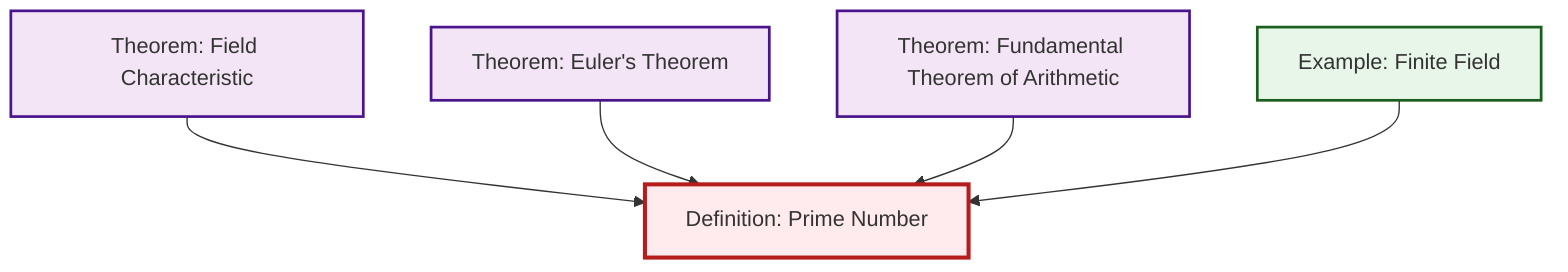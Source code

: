 graph TD
    classDef definition fill:#e1f5fe,stroke:#01579b,stroke-width:2px
    classDef theorem fill:#f3e5f5,stroke:#4a148c,stroke-width:2px
    classDef axiom fill:#fff3e0,stroke:#e65100,stroke-width:2px
    classDef example fill:#e8f5e9,stroke:#1b5e20,stroke-width:2px
    classDef current fill:#ffebee,stroke:#b71c1c,stroke-width:3px
    thm-euler["Theorem: Euler's Theorem"]:::theorem
    thm-field-characteristic["Theorem: Field Characteristic"]:::theorem
    thm-fundamental-arithmetic["Theorem: Fundamental Theorem of Arithmetic"]:::theorem
    def-prime["Definition: Prime Number"]:::definition
    ex-finite-field["Example: Finite Field"]:::example
    thm-field-characteristic --> def-prime
    thm-euler --> def-prime
    thm-fundamental-arithmetic --> def-prime
    ex-finite-field --> def-prime
    class def-prime current